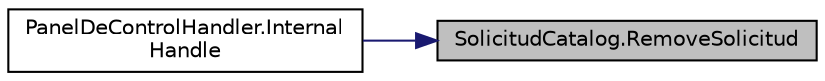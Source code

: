 digraph "SolicitudCatalog.RemoveSolicitud"
{
 // INTERACTIVE_SVG=YES
 // LATEX_PDF_SIZE
  edge [fontname="Helvetica",fontsize="10",labelfontname="Helvetica",labelfontsize="10"];
  node [fontname="Helvetica",fontsize="10",shape=record];
  rankdir="RL";
  Node1 [label="SolicitudCatalog.RemoveSolicitud",height=0.2,width=0.4,color="black", fillcolor="grey75", style="filled", fontcolor="black",tooltip="Método para eliminar una Solicitud"];
  Node1 -> Node2 [dir="back",color="midnightblue",fontsize="10",style="solid",fontname="Helvetica"];
  Node2 [label="PanelDeControlHandler.Internal\lHandle",height=0.2,width=0.4,color="black", fillcolor="white", style="filled",URL="$classPanelDeControlHandler.html#a30658d59450bfd0528572c30ee7af021",tooltip="Procesamiento de los mensajes."];
}
